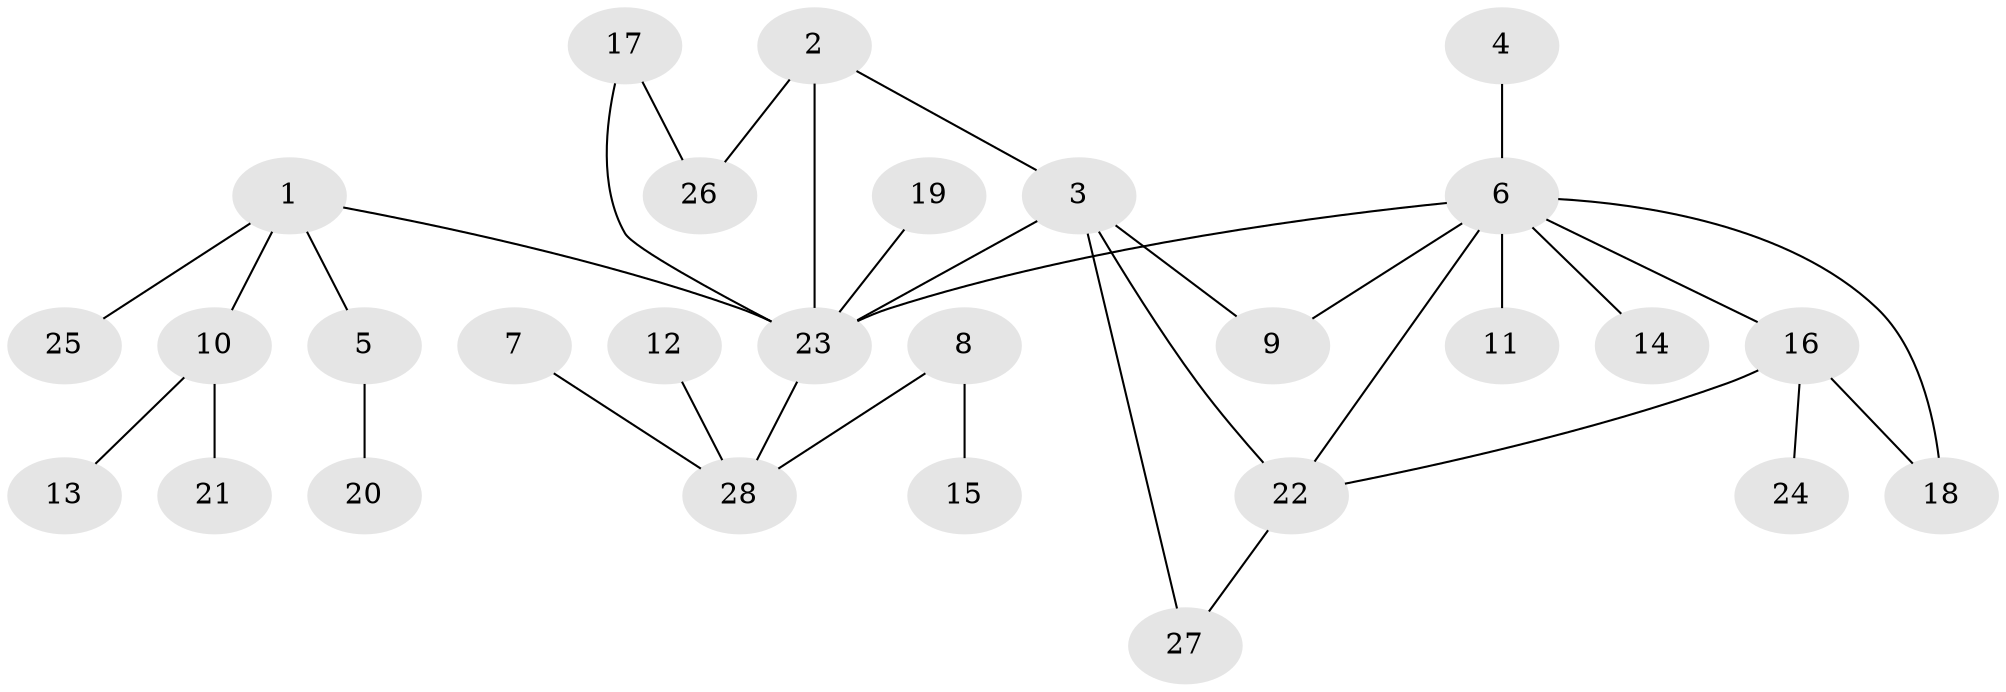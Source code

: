 // original degree distribution, {8: 0.01818181818181818, 5: 0.07272727272727272, 1: 0.41818181818181815, 3: 0.18181818181818182, 11: 0.01818181818181818, 2: 0.2727272727272727, 4: 0.01818181818181818}
// Generated by graph-tools (version 1.1) at 2025/01/03/09/25 03:01:04]
// undirected, 28 vertices, 34 edges
graph export_dot {
graph [start="1"]
  node [color=gray90,style=filled];
  1;
  2;
  3;
  4;
  5;
  6;
  7;
  8;
  9;
  10;
  11;
  12;
  13;
  14;
  15;
  16;
  17;
  18;
  19;
  20;
  21;
  22;
  23;
  24;
  25;
  26;
  27;
  28;
  1 -- 5 [weight=1.0];
  1 -- 10 [weight=1.0];
  1 -- 23 [weight=1.0];
  1 -- 25 [weight=1.0];
  2 -- 3 [weight=1.0];
  2 -- 23 [weight=1.0];
  2 -- 26 [weight=1.0];
  3 -- 9 [weight=1.0];
  3 -- 22 [weight=1.0];
  3 -- 23 [weight=1.0];
  3 -- 27 [weight=1.0];
  4 -- 6 [weight=1.0];
  5 -- 20 [weight=1.0];
  6 -- 9 [weight=1.0];
  6 -- 11 [weight=1.0];
  6 -- 14 [weight=1.0];
  6 -- 16 [weight=1.0];
  6 -- 18 [weight=1.0];
  6 -- 22 [weight=1.0];
  6 -- 23 [weight=1.0];
  7 -- 28 [weight=1.0];
  8 -- 15 [weight=1.0];
  8 -- 28 [weight=1.0];
  10 -- 13 [weight=1.0];
  10 -- 21 [weight=1.0];
  12 -- 28 [weight=1.0];
  16 -- 18 [weight=1.0];
  16 -- 22 [weight=1.0];
  16 -- 24 [weight=2.0];
  17 -- 23 [weight=1.0];
  17 -- 26 [weight=1.0];
  19 -- 23 [weight=1.0];
  22 -- 27 [weight=1.0];
  23 -- 28 [weight=1.0];
}
